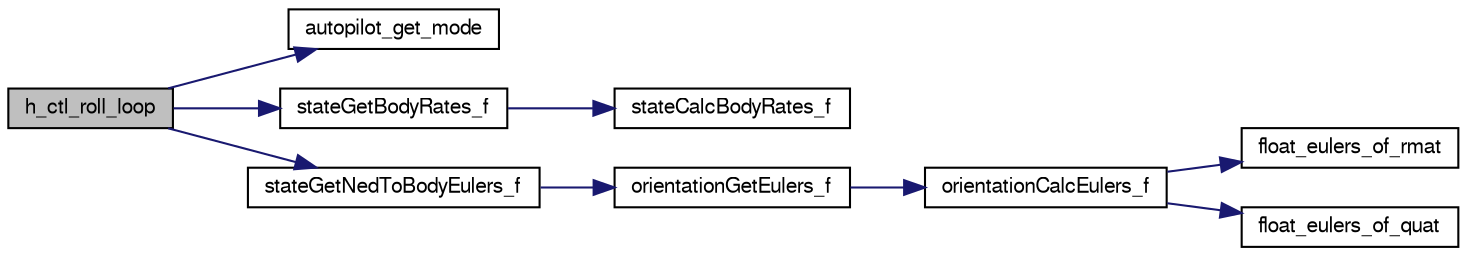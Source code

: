digraph "h_ctl_roll_loop"
{
  edge [fontname="FreeSans",fontsize="10",labelfontname="FreeSans",labelfontsize="10"];
  node [fontname="FreeSans",fontsize="10",shape=record];
  rankdir="LR";
  Node1 [label="h_ctl_roll_loop",height=0.2,width=0.4,color="black", fillcolor="grey75", style="filled", fontcolor="black"];
  Node1 -> Node2 [color="midnightblue",fontsize="10",style="solid",fontname="FreeSans"];
  Node2 [label="autopilot_get_mode",height=0.2,width=0.4,color="black", fillcolor="white", style="filled",URL="$autopilot_8c.html#a23af2ac2d4bcb9b71c869a409de61cc4",tooltip="get autopilot mode "];
  Node1 -> Node3 [color="midnightblue",fontsize="10",style="solid",fontname="FreeSans"];
  Node3 [label="stateGetBodyRates_f",height=0.2,width=0.4,color="black", fillcolor="white", style="filled",URL="$group__state__rate.html#ga086f10e8804f8e95ace9a2b1cd26a66c",tooltip="Get vehicle body angular rate (float). "];
  Node3 -> Node4 [color="midnightblue",fontsize="10",style="solid",fontname="FreeSans"];
  Node4 [label="stateCalcBodyRates_f",height=0.2,width=0.4,color="black", fillcolor="white", style="filled",URL="$group__state__rate.html#ga52294469408c263566a43c4c903cb3ca"];
  Node1 -> Node5 [color="midnightblue",fontsize="10",style="solid",fontname="FreeSans"];
  Node5 [label="stateGetNedToBodyEulers_f",height=0.2,width=0.4,color="black", fillcolor="white", style="filled",URL="$group__state__attitude.html#ga9a5e6bac6e7d78e1b33430e73344615b",tooltip="Get vehicle body attitude euler angles (float). "];
  Node5 -> Node6 [color="midnightblue",fontsize="10",style="solid",fontname="FreeSans"];
  Node6 [label="orientationGetEulers_f",height=0.2,width=0.4,color="black", fillcolor="white", style="filled",URL="$group__math__orientation__representation.html#gaaae3838d0b45682d48257d5dbfff3030",tooltip="Get vehicle body attitude euler angles (float). "];
  Node6 -> Node7 [color="midnightblue",fontsize="10",style="solid",fontname="FreeSans"];
  Node7 [label="orientationCalcEulers_f",height=0.2,width=0.4,color="black", fillcolor="white", style="filled",URL="$group__math__orientation__representation.html#ga8b8bf1c74adb971f399f0dd4f84d9388"];
  Node7 -> Node8 [color="midnightblue",fontsize="10",style="solid",fontname="FreeSans"];
  Node8 [label="float_eulers_of_rmat",height=0.2,width=0.4,color="black", fillcolor="white", style="filled",URL="$group__math__algebra__float.html#gac568e7074d2732d1237f80898c1dfb76"];
  Node7 -> Node9 [color="midnightblue",fontsize="10",style="solid",fontname="FreeSans"];
  Node9 [label="float_eulers_of_quat",height=0.2,width=0.4,color="black", fillcolor="white", style="filled",URL="$group__math__algebra__float.html#gacd48accfe6eaac320b0d651d894e1db8",tooltip="euler rotation &#39;ZYX&#39; "];
}
